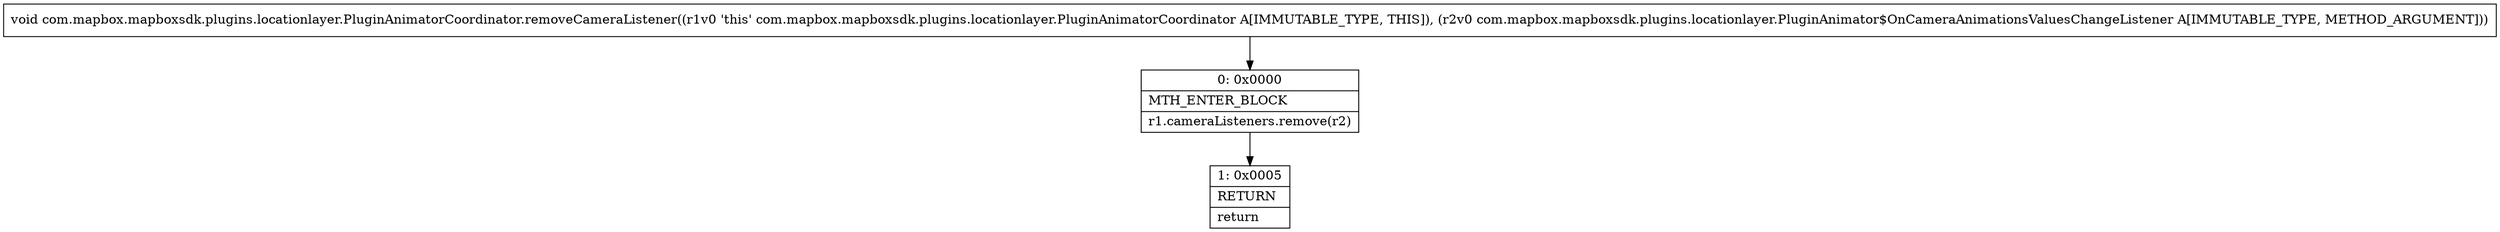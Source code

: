 digraph "CFG forcom.mapbox.mapboxsdk.plugins.locationlayer.PluginAnimatorCoordinator.removeCameraListener(Lcom\/mapbox\/mapboxsdk\/plugins\/locationlayer\/PluginAnimator$OnCameraAnimationsValuesChangeListener;)V" {
Node_0 [shape=record,label="{0\:\ 0x0000|MTH_ENTER_BLOCK\l|r1.cameraListeners.remove(r2)\l}"];
Node_1 [shape=record,label="{1\:\ 0x0005|RETURN\l|return\l}"];
MethodNode[shape=record,label="{void com.mapbox.mapboxsdk.plugins.locationlayer.PluginAnimatorCoordinator.removeCameraListener((r1v0 'this' com.mapbox.mapboxsdk.plugins.locationlayer.PluginAnimatorCoordinator A[IMMUTABLE_TYPE, THIS]), (r2v0 com.mapbox.mapboxsdk.plugins.locationlayer.PluginAnimator$OnCameraAnimationsValuesChangeListener A[IMMUTABLE_TYPE, METHOD_ARGUMENT])) }"];
MethodNode -> Node_0;
Node_0 -> Node_1;
}

